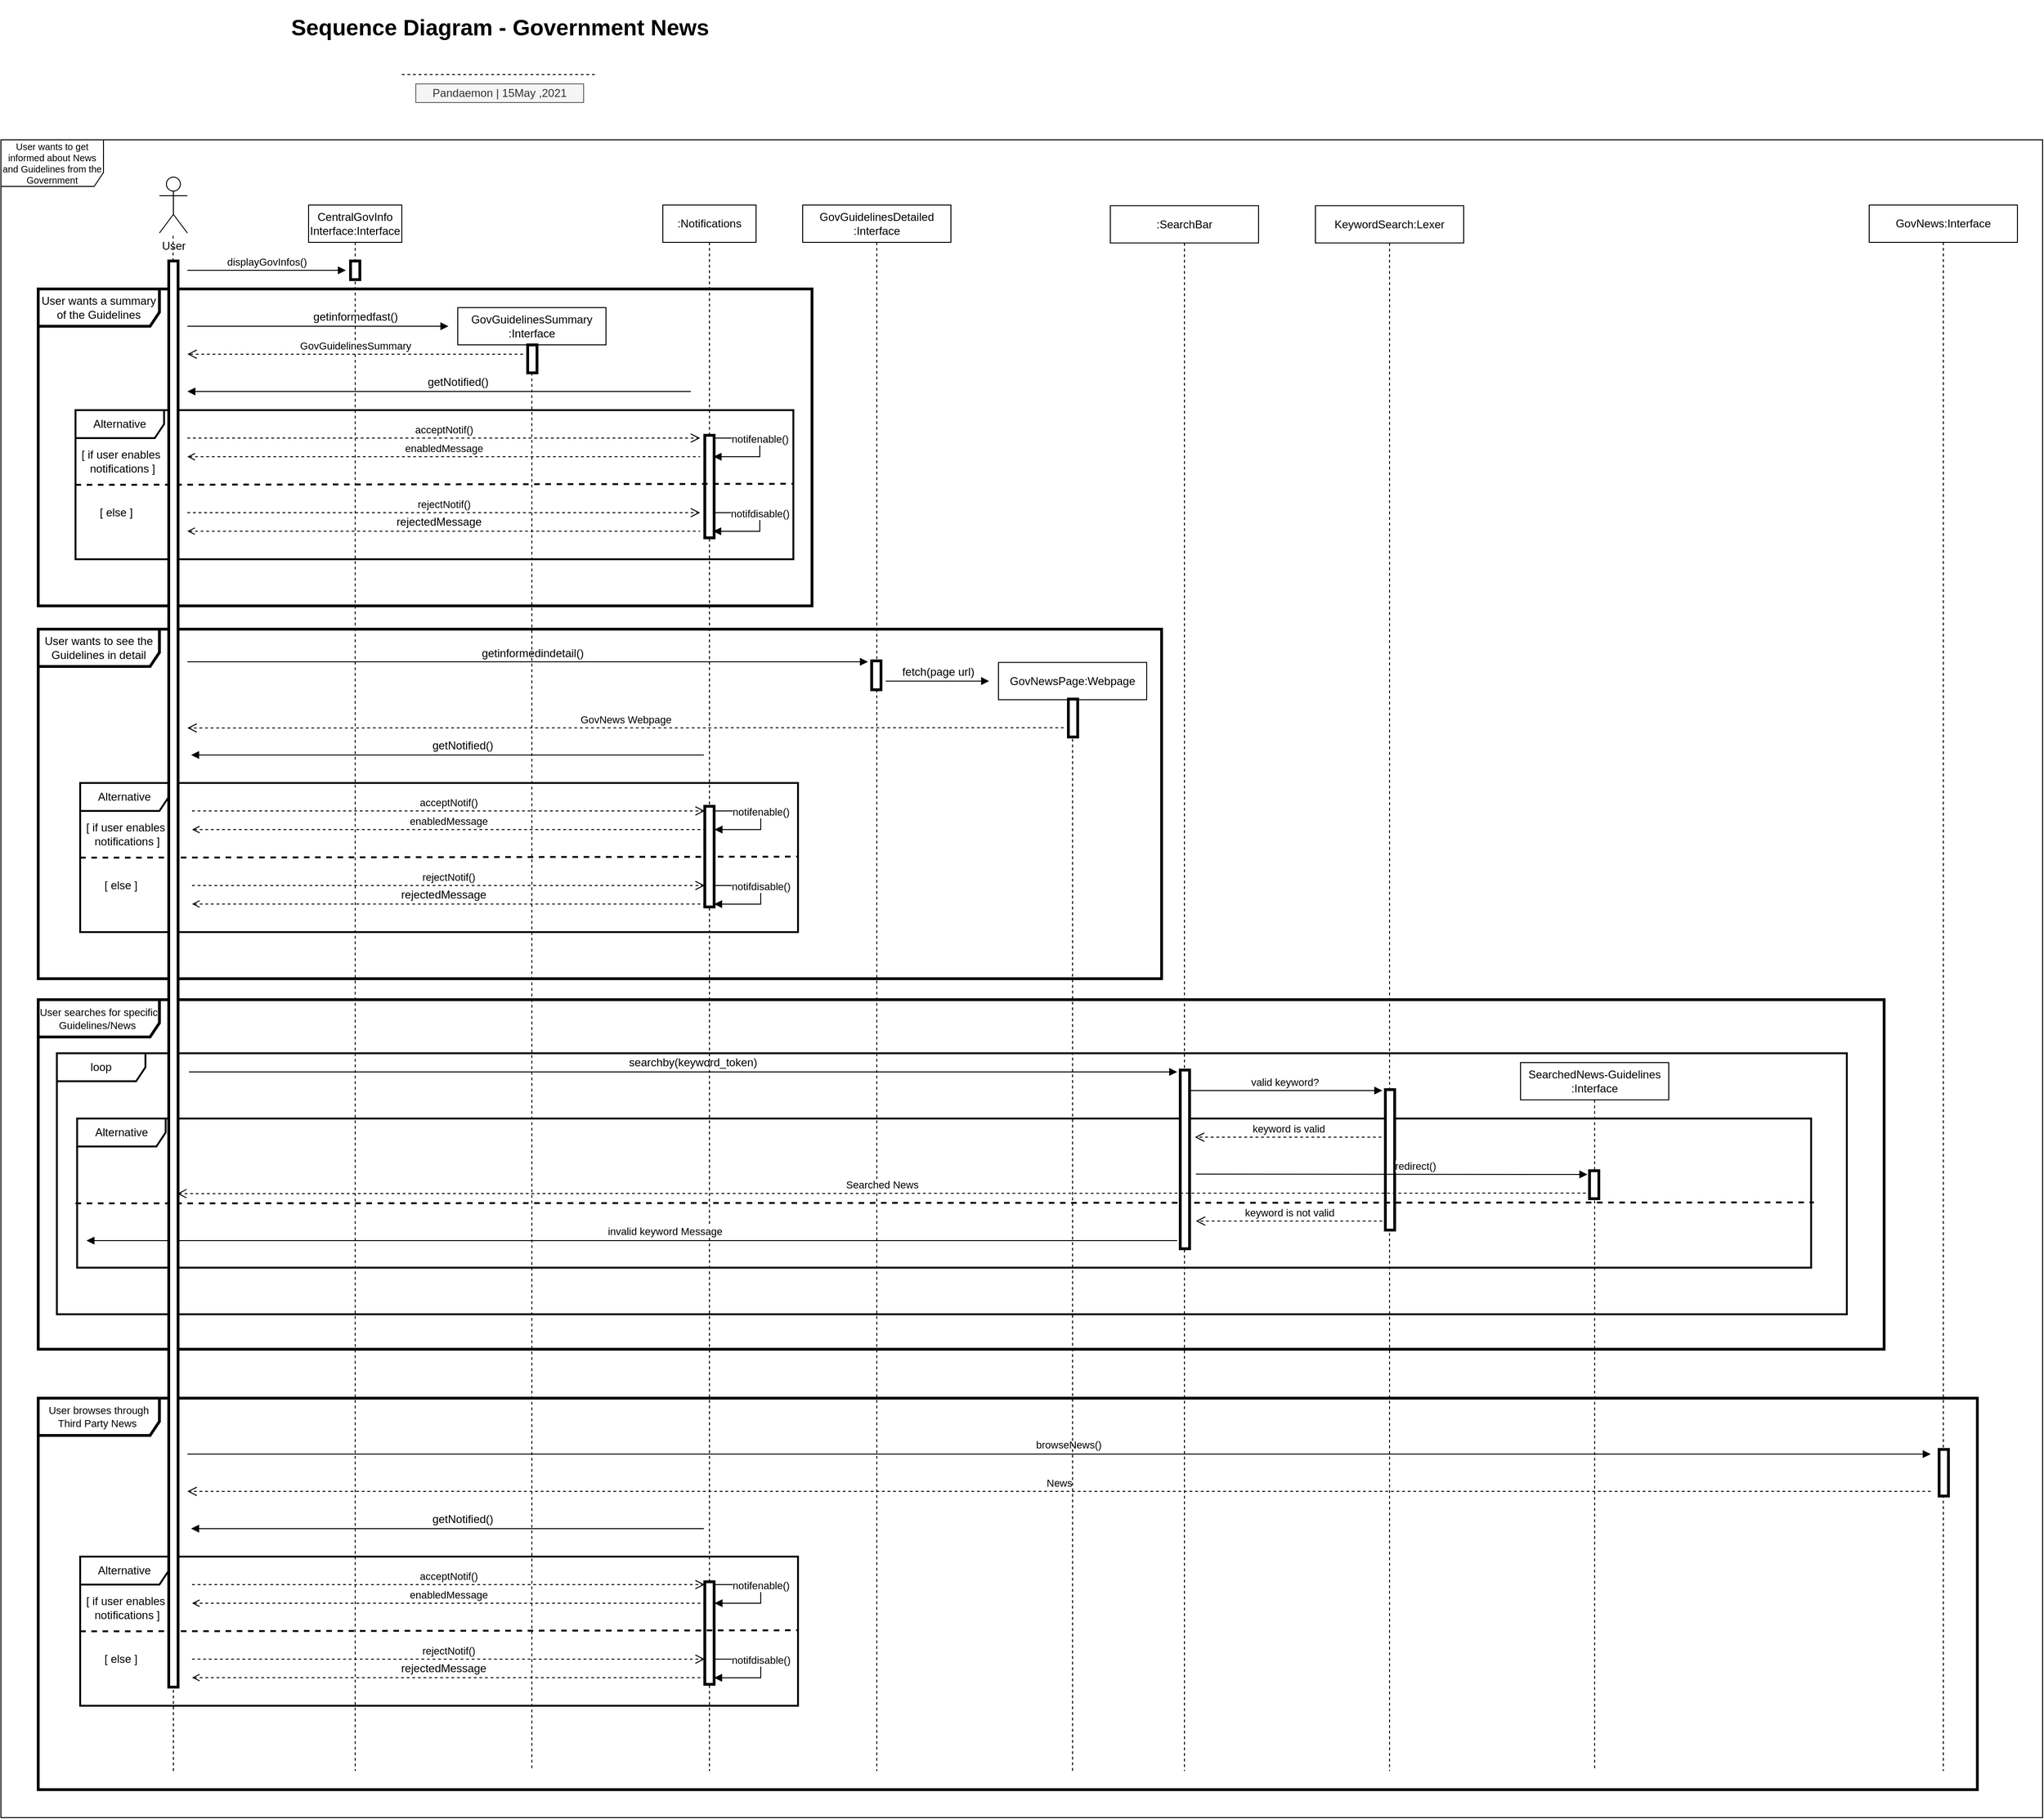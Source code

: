 <mxfile version="14.6.13" type="device"><diagram id="M7CNNZw2_cLE_L7HmEz-" name="Page-1"><mxGraphModel dx="3276" dy="1332" grid="1" gridSize="10" guides="1" tooltips="1" connect="1" arrows="1" fold="1" page="1" pageScale="1" pageWidth="850" pageHeight="1100" math="0" shadow="0"><root><mxCell id="0"/><mxCell id="1" parent="0"/><mxCell id="EL3G6bPvd5vnCr6R28IX-110" value="User wants to get informed about News and Guidelines from the Government" style="shape=umlFrame;whiteSpace=wrap;html=1;shadow=0;fontSize=10;strokeColor=#000000;strokeWidth=1;width=110;height=50;" vertex="1" parent="1"><mxGeometry x="-110" y="170" width="2190" height="1800" as="geometry"/></mxCell><mxCell id="EL3G6bPvd5vnCr6R28IX-83" value="User browses through Third Party News&amp;nbsp;" style="shape=umlFrame;whiteSpace=wrap;html=1;shadow=0;strokeColor=#000000;strokeWidth=3;width=130;height=40;spacing=2;fontSize=11;" vertex="1" parent="1"><mxGeometry x="-70" y="1520" width="2080" height="420" as="geometry"/></mxCell><mxCell id="EL3G6bPvd5vnCr6R28IX-75" value="loop" style="shape=umlFrame;whiteSpace=wrap;html=1;width=95;height=30;shadow=0;perimeterSpacing=0;strokeWidth=2;" vertex="1" parent="1"><mxGeometry x="-50" y="1150" width="1920" height="280" as="geometry"/></mxCell><mxCell id="EL3G6bPvd5vnCr6R28IX-76" value="User searches for specific Guidelines/News&amp;nbsp;" style="shape=umlFrame;whiteSpace=wrap;html=1;shadow=0;strokeColor=#000000;strokeWidth=3;width=130;height=40;spacing=2;fontSize=11;" vertex="1" parent="1"><mxGeometry x="-70" y="1092.5" width="1980" height="375" as="geometry"/></mxCell><mxCell id="EL3G6bPvd5vnCr6R28IX-67" value="Alternative" style="shape=umlFrame;whiteSpace=wrap;html=1;width=95;height=30;shadow=0;perimeterSpacing=0;strokeWidth=2;" vertex="1" parent="1"><mxGeometry x="-28.28" y="1220" width="1860" height="160" as="geometry"/></mxCell><mxCell id="EL3G6bPvd5vnCr6R28IX-57" value="User wants to see the Guidelines in detail" style="shape=umlFrame;whiteSpace=wrap;html=1;shadow=0;strokeColor=#000000;strokeWidth=3;width=130;height=40;" vertex="1" parent="1"><mxGeometry x="-70" y="695" width="1205" height="375" as="geometry"/></mxCell><mxCell id="EL3G6bPvd5vnCr6R28IX-42" value="Alternative" style="shape=umlFrame;whiteSpace=wrap;html=1;width=95;height=30;shadow=0;perimeterSpacing=0;strokeWidth=2;" vertex="1" parent="1"><mxGeometry x="-25" y="1690" width="770" height="160" as="geometry"/></mxCell><mxCell id="EL3G6bPvd5vnCr6R28IX-35" value="User wants a summary of the Guidelines" style="shape=umlFrame;whiteSpace=wrap;html=1;shadow=0;strokeColor=#000000;strokeWidth=3;width=130;height=40;" vertex="1" parent="1"><mxGeometry x="-70" y="330" width="830" height="340" as="geometry"/></mxCell><mxCell id="EL3G6bPvd5vnCr6R28IX-20" value="Alternative" style="shape=umlFrame;whiteSpace=wrap;html=1;width=95;height=30;shadow=0;perimeterSpacing=0;strokeWidth=2;" vertex="1" parent="1"><mxGeometry x="-30" y="460" width="770" height="160" as="geometry"/></mxCell><mxCell id="EL3G6bPvd5vnCr6R28IX-1" value="&lt;h1&gt;Sequence Diagram - Government News&lt;/h1&gt;" style="text;html=1;strokeColor=none;fillColor=none;spacing=5;spacingTop=-20;whiteSpace=wrap;overflow=hidden;rounded=0;fontFamily=Helvetica;align=center;" vertex="1" parent="1"><mxGeometry x="178" y="30" width="495" height="120" as="geometry"/></mxCell><mxCell id="EL3G6bPvd5vnCr6R28IX-2" value="Pandaemon | 15May ,2021" style="text;html=1;strokeColor=#666666;fillColor=#f5f5f5;align=center;verticalAlign=middle;whiteSpace=wrap;rounded=0;fontFamily=Helvetica;fontStyle=0;fontColor=#333333;" vertex="1" parent="1"><mxGeometry x="335" y="110" width="180" height="20" as="geometry"/></mxCell><mxCell id="EL3G6bPvd5vnCr6R28IX-3" value="" style="endArrow=none;dashed=1;html=1;fontFamily=Helvetica;" edge="1" parent="1"><mxGeometry width="50" height="50" relative="1" as="geometry"><mxPoint x="320" y="100" as="sourcePoint"/><mxPoint x="530" y="100" as="targetPoint"/></mxGeometry></mxCell><mxCell id="EL3G6bPvd5vnCr6R28IX-5" value="User" style="shape=umlActor;verticalLabelPosition=bottom;verticalAlign=top;html=1;outlineConnect=0;" vertex="1" parent="1"><mxGeometry x="60" y="210" width="30" height="60" as="geometry"/></mxCell><mxCell id="EL3G6bPvd5vnCr6R28IX-7" value="CentralGovInfo&lt;br&gt;Interface:Interface" style="shape=umlLifeline;perimeter=lifelinePerimeter;whiteSpace=wrap;html=1;container=1;collapsible=0;recursiveResize=0;outlineConnect=0;" vertex="1" parent="1"><mxGeometry x="220" y="240" width="100" height="1680" as="geometry"/></mxCell><mxCell id="EL3G6bPvd5vnCr6R28IX-12" value="" style="html=1;verticalAlign=bottom;endArrow=block;" edge="1" parent="EL3G6bPvd5vnCr6R28IX-7"><mxGeometry width="80" relative="1" as="geometry"><mxPoint x="-130" y="130" as="sourcePoint"/><mxPoint x="150" y="130" as="targetPoint"/></mxGeometry></mxCell><mxCell id="EL3G6bPvd5vnCr6R28IX-98" value="" style="html=1;points=[];perimeter=orthogonalPerimeter;shadow=0;fontSize=11;strokeColor=#000000;strokeWidth=3;" vertex="1" parent="EL3G6bPvd5vnCr6R28IX-7"><mxGeometry x="45" y="60" width="10" height="20" as="geometry"/></mxCell><mxCell id="EL3G6bPvd5vnCr6R28IX-8" value="" style="endArrow=none;dashed=1;html=1;" edge="1" parent="1"><mxGeometry width="50" height="50" relative="1" as="geometry"><mxPoint x="75" y="1920" as="sourcePoint"/><mxPoint x="74.66" y="270" as="targetPoint"/></mxGeometry></mxCell><mxCell id="EL3G6bPvd5vnCr6R28IX-9" value="displayGovInfos()" style="html=1;verticalAlign=bottom;endArrow=block;" edge="1" parent="1"><mxGeometry width="80" relative="1" as="geometry"><mxPoint x="90" y="310" as="sourcePoint"/><mxPoint x="260" y="310" as="targetPoint"/></mxGeometry></mxCell><mxCell id="EL3G6bPvd5vnCr6R28IX-10" value="GovGuidelinesSummary&lt;br&gt;:Interface" style="shape=umlLifeline;perimeter=lifelinePerimeter;whiteSpace=wrap;html=1;container=1;collapsible=0;recursiveResize=0;outlineConnect=0;" vertex="1" parent="1"><mxGeometry x="380" y="350" width="159" height="1570" as="geometry"/></mxCell><mxCell id="EL3G6bPvd5vnCr6R28IX-99" value="" style="html=1;points=[];perimeter=orthogonalPerimeter;shadow=0;fontSize=11;strokeColor=#000000;strokeWidth=3;" vertex="1" parent="EL3G6bPvd5vnCr6R28IX-10"><mxGeometry x="75" y="40" width="10" height="30" as="geometry"/></mxCell><mxCell id="EL3G6bPvd5vnCr6R28IX-11" value=":Notifications" style="shape=umlLifeline;perimeter=lifelinePerimeter;whiteSpace=wrap;html=1;container=1;collapsible=0;recursiveResize=0;outlineConnect=0;" vertex="1" parent="1"><mxGeometry x="600" y="240" width="100" height="1680" as="geometry"/></mxCell><mxCell id="EL3G6bPvd5vnCr6R28IX-100" value="" style="html=1;points=[];perimeter=orthogonalPerimeter;shadow=0;fontSize=11;strokeColor=#000000;strokeWidth=3;" vertex="1" parent="EL3G6bPvd5vnCr6R28IX-11"><mxGeometry x="45" y="247" width="10" height="110" as="geometry"/></mxCell><mxCell id="EL3G6bPvd5vnCr6R28IX-102" value="" style="html=1;points=[];perimeter=orthogonalPerimeter;shadow=0;fontSize=11;strokeColor=#000000;strokeWidth=3;" vertex="1" parent="EL3G6bPvd5vnCr6R28IX-11"><mxGeometry x="45" y="1477" width="10" height="110" as="geometry"/></mxCell><mxCell id="EL3G6bPvd5vnCr6R28IX-13" value="getinformedfast()" style="text;html=1;align=center;verticalAlign=middle;resizable=0;points=[];autosize=1;strokeColor=none;" vertex="1" parent="1"><mxGeometry x="215" y="350" width="110" height="20" as="geometry"/></mxCell><mxCell id="EL3G6bPvd5vnCr6R28IX-15" value="GovGuidelinesSummary" style="html=1;verticalAlign=bottom;endArrow=open;dashed=1;endSize=8;" edge="1" parent="1"><mxGeometry relative="1" as="geometry"><mxPoint x="450" y="400" as="sourcePoint"/><mxPoint x="90" y="400" as="targetPoint"/></mxGeometry></mxCell><mxCell id="EL3G6bPvd5vnCr6R28IX-17" value="GovGuidelinesDetailed&lt;br&gt;:Interface" style="shape=umlLifeline;perimeter=lifelinePerimeter;whiteSpace=wrap;html=1;container=1;collapsible=0;recursiveResize=0;outlineConnect=0;" vertex="1" parent="1"><mxGeometry x="750" y="240" width="159" height="1680" as="geometry"/></mxCell><mxCell id="EL3G6bPvd5vnCr6R28IX-103" value="" style="html=1;points=[];perimeter=orthogonalPerimeter;shadow=0;fontSize=11;strokeColor=#000000;strokeWidth=3;" vertex="1" parent="EL3G6bPvd5vnCr6R28IX-17"><mxGeometry x="74" y="489" width="10" height="31" as="geometry"/></mxCell><mxCell id="EL3G6bPvd5vnCr6R28IX-18" value="" style="html=1;verticalAlign=bottom;endArrow=block;" edge="1" parent="1"><mxGeometry width="80" relative="1" as="geometry"><mxPoint x="630" y="440" as="sourcePoint"/><mxPoint x="90" y="440" as="targetPoint"/></mxGeometry></mxCell><mxCell id="EL3G6bPvd5vnCr6R28IX-19" value="getNotified()" style="text;html=1;align=center;verticalAlign=middle;resizable=0;points=[];autosize=1;strokeColor=none;" vertex="1" parent="1"><mxGeometry x="340" y="420" width="80" height="20" as="geometry"/></mxCell><mxCell id="EL3G6bPvd5vnCr6R28IX-21" value="[ if user enables&amp;nbsp;&lt;br&gt;notifications ]" style="text;html=1;align=center;verticalAlign=middle;resizable=0;points=[];autosize=1;strokeColor=none;" vertex="1" parent="1"><mxGeometry x="-30" y="500" width="100" height="30" as="geometry"/></mxCell><mxCell id="EL3G6bPvd5vnCr6R28IX-23" value="" style="endArrow=none;dashed=1;html=1;exitX=0;exitY=0.501;exitDx=0;exitDy=0;exitPerimeter=0;entryX=0.999;entryY=0.494;entryDx=0;entryDy=0;entryPerimeter=0;strokeWidth=2;" edge="1" parent="1" source="EL3G6bPvd5vnCr6R28IX-20" target="EL3G6bPvd5vnCr6R28IX-20"><mxGeometry width="50" height="50" relative="1" as="geometry"><mxPoint x="120" y="530" as="sourcePoint"/><mxPoint x="170" y="480" as="targetPoint"/></mxGeometry></mxCell><mxCell id="EL3G6bPvd5vnCr6R28IX-24" value="[ else ]&amp;nbsp;" style="text;html=1;align=center;verticalAlign=middle;resizable=0;points=[];autosize=1;strokeColor=none;" vertex="1" parent="1"><mxGeometry x="-10" y="560" width="50" height="20" as="geometry"/></mxCell><mxCell id="EL3G6bPvd5vnCr6R28IX-26" value="acceptNotif()" style="html=1;verticalAlign=bottom;endArrow=open;dashed=1;endSize=8;startArrow=none;startFill=0;" edge="1" parent="1"><mxGeometry relative="1" as="geometry"><mxPoint x="90" y="490" as="sourcePoint"/><mxPoint x="640" y="490" as="targetPoint"/></mxGeometry></mxCell><mxCell id="EL3G6bPvd5vnCr6R28IX-27" value="rejectNotif()" style="html=1;verticalAlign=bottom;endArrow=open;dashed=1;endSize=8;" edge="1" parent="1"><mxGeometry relative="1" as="geometry"><mxPoint x="90" y="570" as="sourcePoint"/><mxPoint x="640" y="570" as="targetPoint"/></mxGeometry></mxCell><mxCell id="EL3G6bPvd5vnCr6R28IX-28" value="enabledMessage" style="html=1;verticalAlign=bottom;endArrow=none;dashed=1;endSize=8;endFill=0;startArrow=open;startFill=0;" edge="1" parent="1"><mxGeometry relative="1" as="geometry"><mxPoint x="90" y="510" as="sourcePoint"/><mxPoint x="640" y="510" as="targetPoint"/></mxGeometry></mxCell><mxCell id="EL3G6bPvd5vnCr6R28IX-29" value="" style="html=1;verticalAlign=bottom;endArrow=none;dashed=1;endSize=8;endFill=0;startArrow=open;startFill=0;" edge="1" parent="1"><mxGeometry relative="1" as="geometry"><mxPoint x="90" y="589.83" as="sourcePoint"/><mxPoint x="640" y="589.83" as="targetPoint"/></mxGeometry></mxCell><mxCell id="EL3G6bPvd5vnCr6R28IX-30" value="rejectedMessage" style="text;html=1;strokeColor=none;fillColor=none;align=center;verticalAlign=middle;whiteSpace=wrap;rounded=0;shadow=0;" vertex="1" parent="1"><mxGeometry x="340" y="570" width="40" height="20" as="geometry"/></mxCell><mxCell id="EL3G6bPvd5vnCr6R28IX-33" value="notifdisable()" style="html=1;verticalAlign=bottom;endArrow=block;endSize=6;startSize=6;sourcePerimeterSpacing=0;targetPerimeterSpacing=0;jumpSize=6;rounded=0;" edge="1" parent="1"><mxGeometry width="80" relative="1" as="geometry"><mxPoint x="654" y="570" as="sourcePoint"/><mxPoint x="654" y="590" as="targetPoint"/><Array as="points"><mxPoint x="704" y="570"/><mxPoint x="704" y="580"/><mxPoint x="704" y="590"/></Array></mxGeometry></mxCell><mxCell id="EL3G6bPvd5vnCr6R28IX-32" value="notifenable()" style="html=1;verticalAlign=bottom;endArrow=block;endSize=6;startSize=6;sourcePerimeterSpacing=0;targetPerimeterSpacing=0;jumpSize=6;rounded=0;" edge="1" parent="1"><mxGeometry width="80" relative="1" as="geometry"><mxPoint x="654.366" y="490.0" as="sourcePoint"/><mxPoint x="654.366" y="510.0" as="targetPoint"/><Array as="points"><mxPoint x="664" y="490"/><mxPoint x="704" y="490"/><mxPoint x="704" y="500"/><mxPoint x="704" y="510"/></Array></mxGeometry></mxCell><mxCell id="EL3G6bPvd5vnCr6R28IX-36" value="GovNewsPage:Webpage" style="shape=umlLifeline;perimeter=lifelinePerimeter;whiteSpace=wrap;html=1;container=1;collapsible=0;recursiveResize=0;outlineConnect=0;" vertex="1" parent="1"><mxGeometry x="960" y="730.69" width="159" height="1189.31" as="geometry"/></mxCell><mxCell id="EL3G6bPvd5vnCr6R28IX-104" value="" style="html=1;points=[];perimeter=orthogonalPerimeter;shadow=0;fontSize=11;strokeColor=#000000;strokeWidth=3;" vertex="1" parent="EL3G6bPvd5vnCr6R28IX-36"><mxGeometry x="75" y="39.31" width="10" height="40.69" as="geometry"/></mxCell><mxCell id="EL3G6bPvd5vnCr6R28IX-37" value="" style="html=1;verticalAlign=bottom;endArrow=block;" edge="1" parent="1"><mxGeometry width="80" relative="1" as="geometry"><mxPoint x="90" y="730" as="sourcePoint"/><mxPoint x="820" y="730" as="targetPoint"/></mxGeometry></mxCell><mxCell id="EL3G6bPvd5vnCr6R28IX-38" value="getinformedindetail()" style="text;html=1;align=center;verticalAlign=middle;resizable=0;points=[];autosize=1;strokeColor=none;" vertex="1" parent="1"><mxGeometry x="399.5" y="710.69" width="120" height="20" as="geometry"/></mxCell><mxCell id="EL3G6bPvd5vnCr6R28IX-40" value="" style="html=1;verticalAlign=bottom;endArrow=block;" edge="1" parent="1"><mxGeometry width="80" relative="1" as="geometry"><mxPoint x="839" y="750.69" as="sourcePoint"/><mxPoint x="950" y="750.69" as="targetPoint"/></mxGeometry></mxCell><mxCell id="EL3G6bPvd5vnCr6R28IX-41" value="fetch(page url)" style="text;html=1;align=center;verticalAlign=middle;resizable=0;points=[];autosize=1;strokeColor=none;" vertex="1" parent="1"><mxGeometry x="850" y="730.69" width="90" height="20" as="geometry"/></mxCell><mxCell id="EL3G6bPvd5vnCr6R28IX-43" value="[ if user enables&amp;nbsp;&lt;br&gt;notifications ]" style="text;html=1;align=center;verticalAlign=middle;resizable=0;points=[];autosize=1;strokeColor=none;" vertex="1" parent="1"><mxGeometry x="-25" y="1730" width="100" height="30" as="geometry"/></mxCell><mxCell id="EL3G6bPvd5vnCr6R28IX-44" value="" style="endArrow=none;dashed=1;html=1;exitX=0;exitY=0.501;exitDx=0;exitDy=0;exitPerimeter=0;entryX=0.999;entryY=0.494;entryDx=0;entryDy=0;entryPerimeter=0;strokeWidth=2;" edge="1" parent="1" source="EL3G6bPvd5vnCr6R28IX-42" target="EL3G6bPvd5vnCr6R28IX-42"><mxGeometry width="50" height="50" relative="1" as="geometry"><mxPoint x="125" y="1760" as="sourcePoint"/><mxPoint x="175" y="1710" as="targetPoint"/></mxGeometry></mxCell><mxCell id="EL3G6bPvd5vnCr6R28IX-45" value="[ else ]&amp;nbsp;" style="text;html=1;align=center;verticalAlign=middle;resizable=0;points=[];autosize=1;strokeColor=none;" vertex="1" parent="1"><mxGeometry x="-5" y="1790" width="50" height="20" as="geometry"/></mxCell><mxCell id="EL3G6bPvd5vnCr6R28IX-46" value="acceptNotif()" style="html=1;verticalAlign=bottom;endArrow=open;dashed=1;endSize=8;startArrow=none;startFill=0;" edge="1" parent="1"><mxGeometry relative="1" as="geometry"><mxPoint x="95" y="1720" as="sourcePoint"/><mxPoint x="645" y="1720" as="targetPoint"/></mxGeometry></mxCell><mxCell id="EL3G6bPvd5vnCr6R28IX-47" value="rejectNotif()" style="html=1;verticalAlign=bottom;endArrow=open;dashed=1;endSize=8;" edge="1" parent="1"><mxGeometry relative="1" as="geometry"><mxPoint x="95" y="1800" as="sourcePoint"/><mxPoint x="645" y="1800" as="targetPoint"/></mxGeometry></mxCell><mxCell id="EL3G6bPvd5vnCr6R28IX-48" value="enabledMessage" style="html=1;verticalAlign=bottom;endArrow=none;dashed=1;endSize=8;endFill=0;startArrow=open;startFill=0;" edge="1" parent="1"><mxGeometry relative="1" as="geometry"><mxPoint x="95" y="1740" as="sourcePoint"/><mxPoint x="645" y="1740" as="targetPoint"/></mxGeometry></mxCell><mxCell id="EL3G6bPvd5vnCr6R28IX-49" value="" style="html=1;verticalAlign=bottom;endArrow=none;dashed=1;endSize=8;endFill=0;startArrow=open;startFill=0;" edge="1" parent="1"><mxGeometry relative="1" as="geometry"><mxPoint x="95" y="1819.83" as="sourcePoint"/><mxPoint x="645" y="1819.83" as="targetPoint"/></mxGeometry></mxCell><mxCell id="EL3G6bPvd5vnCr6R28IX-50" value="rejectedMessage" style="text;html=1;strokeColor=none;fillColor=none;align=center;verticalAlign=middle;whiteSpace=wrap;rounded=0;shadow=0;" vertex="1" parent="1"><mxGeometry x="345" y="1800" width="40" height="20" as="geometry"/></mxCell><mxCell id="EL3G6bPvd5vnCr6R28IX-51" value="notifdisable()" style="html=1;verticalAlign=bottom;endArrow=block;endSize=6;startSize=6;sourcePerimeterSpacing=0;targetPerimeterSpacing=0;jumpSize=6;rounded=0;" edge="1" parent="1"><mxGeometry width="80" relative="1" as="geometry"><mxPoint x="655" y="1800" as="sourcePoint"/><mxPoint x="655" y="1820" as="targetPoint"/><Array as="points"><mxPoint x="705" y="1800"/><mxPoint x="705" y="1810"/><mxPoint x="705" y="1820"/></Array></mxGeometry></mxCell><mxCell id="EL3G6bPvd5vnCr6R28IX-52" value="notifenable()" style="html=1;verticalAlign=bottom;endArrow=block;endSize=6;startSize=6;sourcePerimeterSpacing=0;targetPerimeterSpacing=0;jumpSize=6;rounded=0;" edge="1" parent="1"><mxGeometry width="80" relative="1" as="geometry"><mxPoint x="655.366" y="1720" as="sourcePoint"/><mxPoint x="655.366" y="1740" as="targetPoint"/><Array as="points"><mxPoint x="665" y="1720"/><mxPoint x="705" y="1720"/><mxPoint x="705" y="1730"/><mxPoint x="705" y="1740"/></Array></mxGeometry></mxCell><mxCell id="EL3G6bPvd5vnCr6R28IX-53" value="GovNews Webpage" style="html=1;verticalAlign=bottom;endArrow=open;dashed=1;endSize=8;sourcePerimeterSpacing=0;targetPerimeterSpacing=0;strokeWidth=1;" edge="1" parent="1"><mxGeometry relative="1" as="geometry"><mxPoint x="1030" y="800.69" as="sourcePoint"/><mxPoint x="90" y="801" as="targetPoint"/></mxGeometry></mxCell><mxCell id="EL3G6bPvd5vnCr6R28IX-54" value="" style="html=1;verticalAlign=bottom;endArrow=block;" edge="1" parent="1"><mxGeometry width="80" relative="1" as="geometry"><mxPoint x="644" y="1660" as="sourcePoint"/><mxPoint x="94" y="1660" as="targetPoint"/></mxGeometry></mxCell><mxCell id="EL3G6bPvd5vnCr6R28IX-55" value="getNotified()" style="text;html=1;align=center;verticalAlign=middle;resizable=0;points=[];autosize=1;strokeColor=none;" vertex="1" parent="1"><mxGeometry x="345" y="1640" width="80" height="20" as="geometry"/></mxCell><mxCell id="EL3G6bPvd5vnCr6R28IX-63" value="" style="html=1;verticalAlign=bottom;endArrow=block;" edge="1" parent="1"><mxGeometry width="80" relative="1" as="geometry"><mxPoint x="91.72" y="1170" as="sourcePoint"/><mxPoint x="1151.72" y="1170" as="targetPoint"/></mxGeometry></mxCell><mxCell id="EL3G6bPvd5vnCr6R28IX-64" value="KeywordSearch:Lexer" style="shape=umlLifeline;perimeter=lifelinePerimeter;whiteSpace=wrap;html=1;container=1;collapsible=0;recursiveResize=0;outlineConnect=0;" vertex="1" parent="1"><mxGeometry x="1300" y="240.69" width="159" height="1679.31" as="geometry"/></mxCell><mxCell id="EL3G6bPvd5vnCr6R28IX-106" value="" style="html=1;points=[];perimeter=orthogonalPerimeter;shadow=0;fontSize=11;strokeColor=#000000;strokeWidth=3;" vertex="1" parent="EL3G6bPvd5vnCr6R28IX-64"><mxGeometry x="75" y="948.31" width="10" height="150.69" as="geometry"/></mxCell><mxCell id="EL3G6bPvd5vnCr6R28IX-65" value="searchby(keyword_token)" style="text;html=1;align=center;verticalAlign=middle;resizable=0;points=[];autosize=1;strokeColor=none;" vertex="1" parent="1"><mxGeometry x="556.72" y="1150" width="150" height="20" as="geometry"/></mxCell><mxCell id="EL3G6bPvd5vnCr6R28IX-66" value="SearchedNews-Guidelines&lt;br&gt;:Interface" style="shape=umlLifeline;perimeter=lifelinePerimeter;whiteSpace=wrap;html=1;container=1;collapsible=0;recursiveResize=0;outlineConnect=0;" vertex="1" parent="1"><mxGeometry x="1520" y="1160" width="159" height="760" as="geometry"/></mxCell><mxCell id="EL3G6bPvd5vnCr6R28IX-107" value="" style="html=1;points=[];perimeter=orthogonalPerimeter;shadow=0;fontSize=11;strokeColor=#000000;strokeWidth=3;" vertex="1" parent="EL3G6bPvd5vnCr6R28IX-66"><mxGeometry x="74" y="116" width="10" height="30" as="geometry"/></mxCell><mxCell id="EL3G6bPvd5vnCr6R28IX-68" value="" style="endArrow=none;dashed=1;html=1;exitX=-0.002;exitY=0.569;exitDx=0;exitDy=0;exitPerimeter=0;entryX=0.999;entryY=0.494;entryDx=0;entryDy=0;entryPerimeter=0;strokeWidth=2;" edge="1" parent="1"><mxGeometry width="50" height="50" relative="1" as="geometry"><mxPoint x="-30.0" y="1311.04" as="sourcePoint"/><mxPoint x="1834.72" y="1310" as="targetPoint"/></mxGeometry></mxCell><mxCell id="EL3G6bPvd5vnCr6R28IX-69" value=":SearchBar" style="shape=umlLifeline;perimeter=lifelinePerimeter;whiteSpace=wrap;html=1;container=1;collapsible=0;recursiveResize=0;outlineConnect=0;" vertex="1" parent="1"><mxGeometry x="1080" y="240.69" width="159" height="1679.31" as="geometry"/></mxCell><mxCell id="EL3G6bPvd5vnCr6R28IX-70" value="valid keyword?" style="html=1;verticalAlign=bottom;endArrow=block;startSize=6;endSize=6;sourcePerimeterSpacing=0;targetPerimeterSpacing=0;strokeWidth=1;" edge="1" parent="EL3G6bPvd5vnCr6R28IX-69"><mxGeometry width="80" relative="1" as="geometry"><mxPoint x="81.72" y="949.31" as="sourcePoint"/><mxPoint x="291.72" y="949.31" as="targetPoint"/></mxGeometry></mxCell><mxCell id="EL3G6bPvd5vnCr6R28IX-105" value="" style="html=1;points=[];perimeter=orthogonalPerimeter;shadow=0;fontSize=11;strokeColor=#000000;strokeWidth=3;" vertex="1" parent="EL3G6bPvd5vnCr6R28IX-69"><mxGeometry x="75" y="927.31" width="10" height="191.69" as="geometry"/></mxCell><mxCell id="EL3G6bPvd5vnCr6R28IX-71" value="keyword is valid" style="html=1;verticalAlign=bottom;endArrow=open;dashed=1;endSize=8;sourcePerimeterSpacing=0;targetPerimeterSpacing=0;strokeWidth=1;" edge="1" parent="1"><mxGeometry relative="1" as="geometry"><mxPoint x="1370.72" y="1240" as="sourcePoint"/><mxPoint x="1170.72" y="1240" as="targetPoint"/></mxGeometry></mxCell><mxCell id="EL3G6bPvd5vnCr6R28IX-72" value="redirect()" style="html=1;verticalAlign=bottom;endArrow=block;startSize=6;endSize=6;sourcePerimeterSpacing=0;targetPerimeterSpacing=0;strokeWidth=1;" edge="1" parent="1"><mxGeometry x="0.122" width="80" relative="1" as="geometry"><mxPoint x="1171.72" y="1279.58" as="sourcePoint"/><mxPoint x="1591.72" y="1280" as="targetPoint"/><mxPoint as="offset"/></mxGeometry></mxCell><mxCell id="EL3G6bPvd5vnCr6R28IX-73" value="keyword is not valid" style="html=1;verticalAlign=bottom;endArrow=open;dashed=1;endSize=8;sourcePerimeterSpacing=0;targetPerimeterSpacing=0;strokeWidth=1;" edge="1" parent="1"><mxGeometry relative="1" as="geometry"><mxPoint x="1371.72" y="1330" as="sourcePoint"/><mxPoint x="1171.72" y="1330" as="targetPoint"/></mxGeometry></mxCell><mxCell id="EL3G6bPvd5vnCr6R28IX-74" value="invalid keyword Message" style="html=1;verticalAlign=bottom;endArrow=block;startSize=6;endSize=6;sourcePerimeterSpacing=0;targetPerimeterSpacing=0;strokeWidth=1;" edge="1" parent="1"><mxGeometry x="-0.06" y="-1" width="80" relative="1" as="geometry"><mxPoint x="1151.72" y="1351" as="sourcePoint"/><mxPoint x="-18.28" y="1351" as="targetPoint"/><mxPoint as="offset"/></mxGeometry></mxCell><mxCell id="EL3G6bPvd5vnCr6R28IX-78" value="GovNews:Interface" style="shape=umlLifeline;perimeter=lifelinePerimeter;whiteSpace=wrap;html=1;container=1;collapsible=0;recursiveResize=0;outlineConnect=0;" vertex="1" parent="1"><mxGeometry x="1894" y="240" width="159" height="1680" as="geometry"/></mxCell><mxCell id="EL3G6bPvd5vnCr6R28IX-109" value="" style="html=1;points=[];perimeter=orthogonalPerimeter;shadow=0;fontSize=11;strokeColor=#000000;strokeWidth=3;" vertex="1" parent="EL3G6bPvd5vnCr6R28IX-78"><mxGeometry x="75" y="1335" width="10" height="50" as="geometry"/></mxCell><mxCell id="EL3G6bPvd5vnCr6R28IX-80" value="" style="html=1;verticalAlign=bottom;endArrow=block;" edge="1" parent="1"><mxGeometry width="80" relative="1" as="geometry"><mxPoint x="90.0" y="1580" as="sourcePoint"/><mxPoint x="1960" y="1580" as="targetPoint"/></mxGeometry></mxCell><mxCell id="EL3G6bPvd5vnCr6R28IX-81" value="browseNews()" style="text;html=1;align=center;verticalAlign=middle;resizable=0;points=[];autosize=1;strokeColor=none;fontSize=11;" vertex="1" parent="1"><mxGeometry x="990" y="1560" width="90" height="20" as="geometry"/></mxCell><mxCell id="EL3G6bPvd5vnCr6R28IX-82" value="News" style="html=1;verticalAlign=bottom;endArrow=open;dashed=1;endSize=8;fontSize=11;sourcePerimeterSpacing=0;targetPerimeterSpacing=0;strokeWidth=1;" edge="1" parent="1"><mxGeometry relative="1" as="geometry"><mxPoint x="1960" y="1620" as="sourcePoint"/><mxPoint x="90" y="1620" as="targetPoint"/></mxGeometry></mxCell><mxCell id="EL3G6bPvd5vnCr6R28IX-84" value="Alternative" style="shape=umlFrame;whiteSpace=wrap;html=1;width=95;height=30;shadow=0;perimeterSpacing=0;strokeWidth=2;" vertex="1" parent="1"><mxGeometry x="-25" y="860" width="770" height="160" as="geometry"/></mxCell><mxCell id="EL3G6bPvd5vnCr6R28IX-85" value="[ if user enables&amp;nbsp;&lt;br&gt;notifications ]" style="text;html=1;align=center;verticalAlign=middle;resizable=0;points=[];autosize=1;strokeColor=none;" vertex="1" parent="1"><mxGeometry x="-25" y="900" width="100" height="30" as="geometry"/></mxCell><mxCell id="EL3G6bPvd5vnCr6R28IX-86" value="" style="endArrow=none;dashed=1;html=1;exitX=0;exitY=0.501;exitDx=0;exitDy=0;exitPerimeter=0;entryX=0.999;entryY=0.494;entryDx=0;entryDy=0;entryPerimeter=0;strokeWidth=2;" edge="1" parent="1" source="EL3G6bPvd5vnCr6R28IX-84" target="EL3G6bPvd5vnCr6R28IX-84"><mxGeometry width="50" height="50" relative="1" as="geometry"><mxPoint x="125" y="930" as="sourcePoint"/><mxPoint x="175" y="880" as="targetPoint"/></mxGeometry></mxCell><mxCell id="EL3G6bPvd5vnCr6R28IX-87" value="[ else ]&amp;nbsp;" style="text;html=1;align=center;verticalAlign=middle;resizable=0;points=[];autosize=1;strokeColor=none;" vertex="1" parent="1"><mxGeometry x="-5" y="960" width="50" height="20" as="geometry"/></mxCell><mxCell id="EL3G6bPvd5vnCr6R28IX-88" value="acceptNotif()" style="html=1;verticalAlign=bottom;endArrow=open;dashed=1;endSize=8;startArrow=none;startFill=0;" edge="1" parent="1"><mxGeometry relative="1" as="geometry"><mxPoint x="95" y="890" as="sourcePoint"/><mxPoint x="645" y="890" as="targetPoint"/></mxGeometry></mxCell><mxCell id="EL3G6bPvd5vnCr6R28IX-89" value="rejectNotif()" style="html=1;verticalAlign=bottom;endArrow=open;dashed=1;endSize=8;" edge="1" parent="1"><mxGeometry relative="1" as="geometry"><mxPoint x="95" y="970" as="sourcePoint"/><mxPoint x="645" y="970" as="targetPoint"/></mxGeometry></mxCell><mxCell id="EL3G6bPvd5vnCr6R28IX-90" value="enabledMessage" style="html=1;verticalAlign=bottom;endArrow=none;dashed=1;endSize=8;endFill=0;startArrow=open;startFill=0;" edge="1" parent="1"><mxGeometry relative="1" as="geometry"><mxPoint x="95" y="910" as="sourcePoint"/><mxPoint x="645" y="910" as="targetPoint"/></mxGeometry></mxCell><mxCell id="EL3G6bPvd5vnCr6R28IX-91" value="" style="html=1;verticalAlign=bottom;endArrow=none;dashed=1;endSize=8;endFill=0;startArrow=open;startFill=0;" edge="1" parent="1"><mxGeometry relative="1" as="geometry"><mxPoint x="95" y="989.83" as="sourcePoint"/><mxPoint x="645" y="989.83" as="targetPoint"/></mxGeometry></mxCell><mxCell id="EL3G6bPvd5vnCr6R28IX-92" value="rejectedMessage" style="text;html=1;strokeColor=none;fillColor=none;align=center;verticalAlign=middle;whiteSpace=wrap;rounded=0;shadow=0;" vertex="1" parent="1"><mxGeometry x="345" y="970" width="40" height="20" as="geometry"/></mxCell><mxCell id="EL3G6bPvd5vnCr6R28IX-93" value="notifdisable()" style="html=1;verticalAlign=bottom;endArrow=block;endSize=6;startSize=6;sourcePerimeterSpacing=0;targetPerimeterSpacing=0;jumpSize=6;rounded=0;" edge="1" parent="1"><mxGeometry width="80" relative="1" as="geometry"><mxPoint x="655" y="970" as="sourcePoint"/><mxPoint x="655" y="990" as="targetPoint"/><Array as="points"><mxPoint x="705" y="970"/><mxPoint x="705" y="980"/><mxPoint x="705" y="990"/></Array></mxGeometry></mxCell><mxCell id="EL3G6bPvd5vnCr6R28IX-94" value="notifenable()" style="html=1;verticalAlign=bottom;endArrow=block;endSize=6;startSize=6;sourcePerimeterSpacing=0;targetPerimeterSpacing=0;jumpSize=6;rounded=0;" edge="1" parent="1"><mxGeometry width="80" relative="1" as="geometry"><mxPoint x="655.366" y="890" as="sourcePoint"/><mxPoint x="655.366" y="910" as="targetPoint"/><Array as="points"><mxPoint x="665" y="890"/><mxPoint x="705" y="890"/><mxPoint x="705" y="900"/><mxPoint x="705" y="910"/></Array></mxGeometry></mxCell><mxCell id="EL3G6bPvd5vnCr6R28IX-95" value="" style="html=1;verticalAlign=bottom;endArrow=block;" edge="1" parent="1"><mxGeometry width="80" relative="1" as="geometry"><mxPoint x="644" y="830" as="sourcePoint"/><mxPoint x="94" y="830" as="targetPoint"/></mxGeometry></mxCell><mxCell id="EL3G6bPvd5vnCr6R28IX-96" value="getNotified()" style="text;html=1;align=center;verticalAlign=middle;resizable=0;points=[];autosize=1;strokeColor=none;" vertex="1" parent="1"><mxGeometry x="345" y="810" width="80" height="20" as="geometry"/></mxCell><mxCell id="EL3G6bPvd5vnCr6R28IX-97" value="" style="html=1;points=[];perimeter=orthogonalPerimeter;shadow=0;fontSize=11;strokeColor=#000000;strokeWidth=3;" vertex="1" parent="1"><mxGeometry x="70" y="300" width="10" height="1530" as="geometry"/></mxCell><mxCell id="EL3G6bPvd5vnCr6R28IX-101" value="" style="html=1;points=[];perimeter=orthogonalPerimeter;shadow=0;fontSize=11;strokeColor=#000000;strokeWidth=3;" vertex="1" parent="1"><mxGeometry x="645" y="885" width="10" height="108" as="geometry"/></mxCell><mxCell id="EL3G6bPvd5vnCr6R28IX-108" value="Searched News" style="html=1;verticalAlign=bottom;endArrow=open;dashed=1;endSize=8;fontSize=11;sourcePerimeterSpacing=0;targetPerimeterSpacing=0;strokeWidth=1;entryX=0.9;entryY=0.654;entryDx=0;entryDy=0;entryPerimeter=0;" edge="1" parent="1" target="EL3G6bPvd5vnCr6R28IX-97"><mxGeometry relative="1" as="geometry"><mxPoint x="1590" y="1300" as="sourcePoint"/><mxPoint x="1510" y="1300" as="targetPoint"/></mxGeometry></mxCell></root></mxGraphModel></diagram></mxfile>
